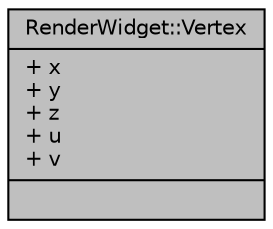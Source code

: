 digraph "RenderWidget::Vertex"
{
  edge [fontname="Helvetica",fontsize="10",labelfontname="Helvetica",labelfontsize="10"];
  node [fontname="Helvetica",fontsize="10",shape=record];
  Node1 [label="{RenderWidget::Vertex\n|+ x\l+ y\l+ z\l+ u\l+ v\l|}",height=0.2,width=0.4,color="black", fillcolor="grey75", style="filled", fontcolor="black"];
}
